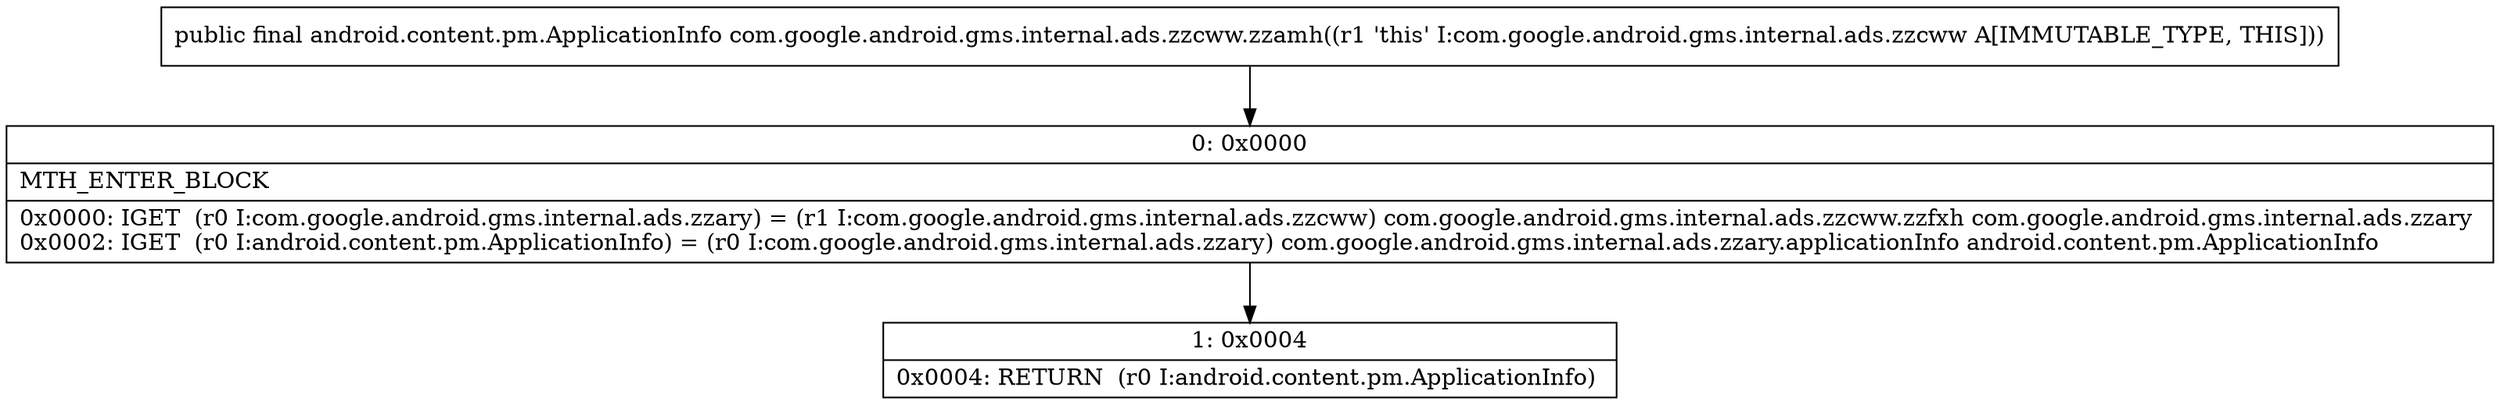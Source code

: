 digraph "CFG forcom.google.android.gms.internal.ads.zzcww.zzamh()Landroid\/content\/pm\/ApplicationInfo;" {
Node_0 [shape=record,label="{0\:\ 0x0000|MTH_ENTER_BLOCK\l|0x0000: IGET  (r0 I:com.google.android.gms.internal.ads.zzary) = (r1 I:com.google.android.gms.internal.ads.zzcww) com.google.android.gms.internal.ads.zzcww.zzfxh com.google.android.gms.internal.ads.zzary \l0x0002: IGET  (r0 I:android.content.pm.ApplicationInfo) = (r0 I:com.google.android.gms.internal.ads.zzary) com.google.android.gms.internal.ads.zzary.applicationInfo android.content.pm.ApplicationInfo \l}"];
Node_1 [shape=record,label="{1\:\ 0x0004|0x0004: RETURN  (r0 I:android.content.pm.ApplicationInfo) \l}"];
MethodNode[shape=record,label="{public final android.content.pm.ApplicationInfo com.google.android.gms.internal.ads.zzcww.zzamh((r1 'this' I:com.google.android.gms.internal.ads.zzcww A[IMMUTABLE_TYPE, THIS])) }"];
MethodNode -> Node_0;
Node_0 -> Node_1;
}

